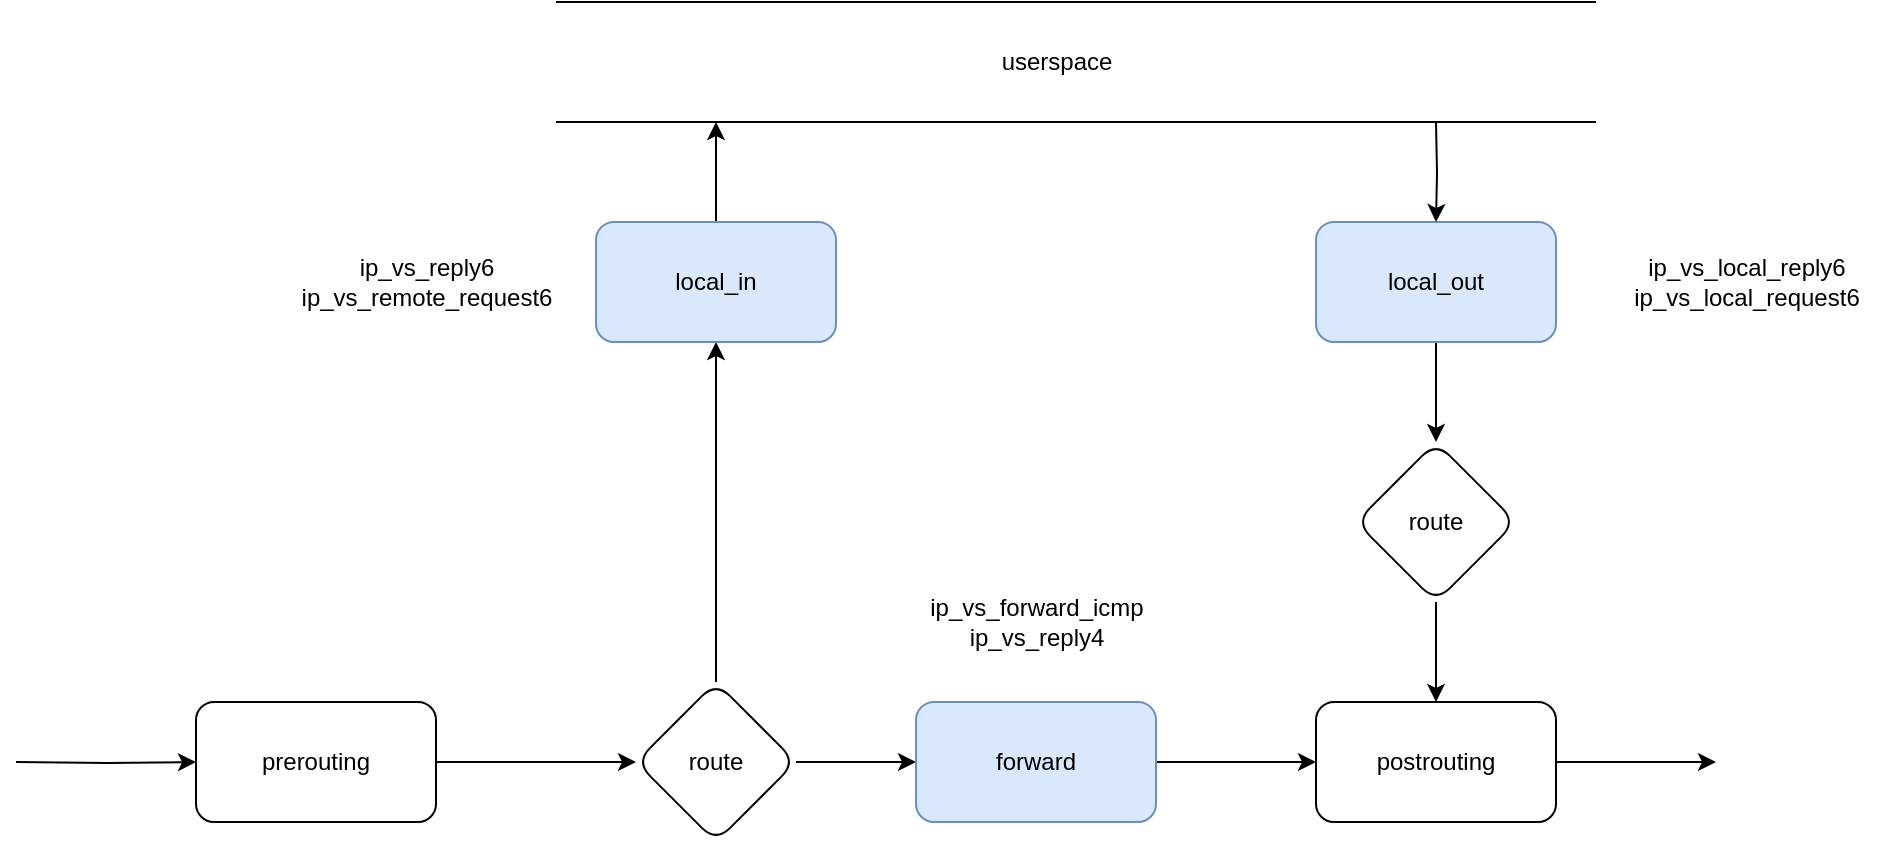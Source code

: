<mxfile version="20.4.0" type="github">
  <diagram id="JfSlafgXA3tpt-Ji0tIN" name="第 1 页">
    <mxGraphModel dx="1422" dy="1963" grid="1" gridSize="10" guides="1" tooltips="1" connect="1" arrows="1" fold="1" page="1" pageScale="1" pageWidth="827" pageHeight="1169" math="0" shadow="0">
      <root>
        <mxCell id="0" />
        <mxCell id="1" parent="0" />
        <mxCell id="JbM6eLVSCA_AZYo8Z8cU-6" value="" style="edgeStyle=orthogonalEdgeStyle;rounded=0;orthogonalLoop=1;jettySize=auto;html=1;" edge="1" parent="1" source="JbM6eLVSCA_AZYo8Z8cU-2" target="JbM6eLVSCA_AZYo8Z8cU-5">
          <mxGeometry relative="1" as="geometry" />
        </mxCell>
        <mxCell id="JbM6eLVSCA_AZYo8Z8cU-2" value="prerouting" style="rounded=1;whiteSpace=wrap;html=1;" vertex="1" parent="1">
          <mxGeometry x="180" y="250" width="120" height="60" as="geometry" />
        </mxCell>
        <mxCell id="JbM6eLVSCA_AZYo8Z8cU-8" value="" style="edgeStyle=orthogonalEdgeStyle;rounded=0;orthogonalLoop=1;jettySize=auto;html=1;" edge="1" parent="1" source="JbM6eLVSCA_AZYo8Z8cU-5" target="JbM6eLVSCA_AZYo8Z8cU-7">
          <mxGeometry relative="1" as="geometry" />
        </mxCell>
        <mxCell id="JbM6eLVSCA_AZYo8Z8cU-10" value="" style="edgeStyle=orthogonalEdgeStyle;rounded=0;orthogonalLoop=1;jettySize=auto;html=1;" edge="1" parent="1" source="JbM6eLVSCA_AZYo8Z8cU-5" target="JbM6eLVSCA_AZYo8Z8cU-9">
          <mxGeometry relative="1" as="geometry" />
        </mxCell>
        <mxCell id="JbM6eLVSCA_AZYo8Z8cU-5" value="route" style="rhombus;whiteSpace=wrap;html=1;rounded=1;" vertex="1" parent="1">
          <mxGeometry x="400" y="240" width="80" height="80" as="geometry" />
        </mxCell>
        <mxCell id="JbM6eLVSCA_AZYo8Z8cU-17" value="" style="edgeStyle=orthogonalEdgeStyle;rounded=0;orthogonalLoop=1;jettySize=auto;html=1;" edge="1" parent="1" source="JbM6eLVSCA_AZYo8Z8cU-7" target="JbM6eLVSCA_AZYo8Z8cU-15">
          <mxGeometry relative="1" as="geometry" />
        </mxCell>
        <mxCell id="JbM6eLVSCA_AZYo8Z8cU-7" value="forward" style="whiteSpace=wrap;html=1;rounded=1;fillColor=#dae8fc;strokeColor=#6c8ebf;" vertex="1" parent="1">
          <mxGeometry x="540" y="250" width="120" height="60" as="geometry" />
        </mxCell>
        <mxCell id="JbM6eLVSCA_AZYo8Z8cU-23" value="" style="edgeStyle=orthogonalEdgeStyle;rounded=0;orthogonalLoop=1;jettySize=auto;html=1;" edge="1" parent="1" source="JbM6eLVSCA_AZYo8Z8cU-9">
          <mxGeometry relative="1" as="geometry">
            <mxPoint x="440" y="-40" as="targetPoint" />
          </mxGeometry>
        </mxCell>
        <mxCell id="JbM6eLVSCA_AZYo8Z8cU-9" value="local_in" style="whiteSpace=wrap;html=1;rounded=1;fillColor=#dae8fc;strokeColor=#6c8ebf;" vertex="1" parent="1">
          <mxGeometry x="380" y="10" width="120" height="60" as="geometry" />
        </mxCell>
        <mxCell id="JbM6eLVSCA_AZYo8Z8cU-11" value="" style="endArrow=none;html=1;rounded=0;" edge="1" parent="1">
          <mxGeometry width="50" height="50" relative="1" as="geometry">
            <mxPoint x="360" y="-40" as="sourcePoint" />
            <mxPoint x="880" y="-40" as="targetPoint" />
          </mxGeometry>
        </mxCell>
        <mxCell id="JbM6eLVSCA_AZYo8Z8cU-14" value="" style="edgeStyle=orthogonalEdgeStyle;rounded=0;orthogonalLoop=1;jettySize=auto;html=1;" edge="1" parent="1" source="JbM6eLVSCA_AZYo8Z8cU-12" target="JbM6eLVSCA_AZYo8Z8cU-13">
          <mxGeometry relative="1" as="geometry" />
        </mxCell>
        <mxCell id="JbM6eLVSCA_AZYo8Z8cU-12" value="local_out" style="whiteSpace=wrap;html=1;rounded=1;fillColor=#dae8fc;strokeColor=#6c8ebf;" vertex="1" parent="1">
          <mxGeometry x="740" y="10" width="120" height="60" as="geometry" />
        </mxCell>
        <mxCell id="JbM6eLVSCA_AZYo8Z8cU-16" value="" style="edgeStyle=orthogonalEdgeStyle;rounded=0;orthogonalLoop=1;jettySize=auto;html=1;" edge="1" parent="1" source="JbM6eLVSCA_AZYo8Z8cU-13" target="JbM6eLVSCA_AZYo8Z8cU-15">
          <mxGeometry relative="1" as="geometry" />
        </mxCell>
        <mxCell id="JbM6eLVSCA_AZYo8Z8cU-13" value="route" style="rhombus;whiteSpace=wrap;html=1;rounded=1;" vertex="1" parent="1">
          <mxGeometry x="760" y="120" width="80" height="80" as="geometry" />
        </mxCell>
        <mxCell id="JbM6eLVSCA_AZYo8Z8cU-19" value="" style="edgeStyle=orthogonalEdgeStyle;rounded=0;orthogonalLoop=1;jettySize=auto;html=1;" edge="1" parent="1" source="JbM6eLVSCA_AZYo8Z8cU-15">
          <mxGeometry relative="1" as="geometry">
            <mxPoint x="940" y="280" as="targetPoint" />
          </mxGeometry>
        </mxCell>
        <mxCell id="JbM6eLVSCA_AZYo8Z8cU-15" value="postrouting" style="whiteSpace=wrap;html=1;rounded=1;" vertex="1" parent="1">
          <mxGeometry x="740" y="250" width="120" height="60" as="geometry" />
        </mxCell>
        <mxCell id="JbM6eLVSCA_AZYo8Z8cU-21" value="" style="edgeStyle=orthogonalEdgeStyle;rounded=0;orthogonalLoop=1;jettySize=auto;html=1;" edge="1" parent="1" target="JbM6eLVSCA_AZYo8Z8cU-2">
          <mxGeometry relative="1" as="geometry">
            <mxPoint x="90" y="280" as="sourcePoint" />
          </mxGeometry>
        </mxCell>
        <mxCell id="JbM6eLVSCA_AZYo8Z8cU-24" value="" style="endArrow=none;html=1;rounded=0;" edge="1" parent="1">
          <mxGeometry width="50" height="50" relative="1" as="geometry">
            <mxPoint x="360" y="-100" as="sourcePoint" />
            <mxPoint x="880" y="-100" as="targetPoint" />
          </mxGeometry>
        </mxCell>
        <mxCell id="JbM6eLVSCA_AZYo8Z8cU-26" value="" style="edgeStyle=orthogonalEdgeStyle;rounded=0;orthogonalLoop=1;jettySize=auto;html=1;" edge="1" parent="1" target="JbM6eLVSCA_AZYo8Z8cU-12">
          <mxGeometry relative="1" as="geometry">
            <mxPoint x="800" y="-40" as="sourcePoint" />
          </mxGeometry>
        </mxCell>
        <mxCell id="JbM6eLVSCA_AZYo8Z8cU-28" value="userspace" style="text;html=1;align=center;verticalAlign=middle;resizable=0;points=[];autosize=1;strokeColor=none;fillColor=none;" vertex="1" parent="1">
          <mxGeometry x="570" y="-85" width="80" height="30" as="geometry" />
        </mxCell>
        <mxCell id="JbM6eLVSCA_AZYo8Z8cU-29" value="ip_vs_forward_icmp&lt;br&gt;ip_vs_reply4" style="text;html=1;align=center;verticalAlign=middle;resizable=0;points=[];autosize=1;strokeColor=none;fillColor=none;" vertex="1" parent="1">
          <mxGeometry x="535" y="190" width="130" height="40" as="geometry" />
        </mxCell>
        <mxCell id="JbM6eLVSCA_AZYo8Z8cU-30" value="ip_vs_reply6&lt;br&gt;ip_vs_remote_request6" style="text;html=1;align=center;verticalAlign=middle;resizable=0;points=[];autosize=1;strokeColor=none;fillColor=none;" vertex="1" parent="1">
          <mxGeometry x="220" y="20" width="150" height="40" as="geometry" />
        </mxCell>
        <mxCell id="JbM6eLVSCA_AZYo8Z8cU-31" value="ip_vs_local_reply6&lt;br&gt;ip_vs_local_request6" style="text;html=1;align=center;verticalAlign=middle;resizable=0;points=[];autosize=1;strokeColor=none;fillColor=none;" vertex="1" parent="1">
          <mxGeometry x="885" y="20" width="140" height="40" as="geometry" />
        </mxCell>
      </root>
    </mxGraphModel>
  </diagram>
</mxfile>
